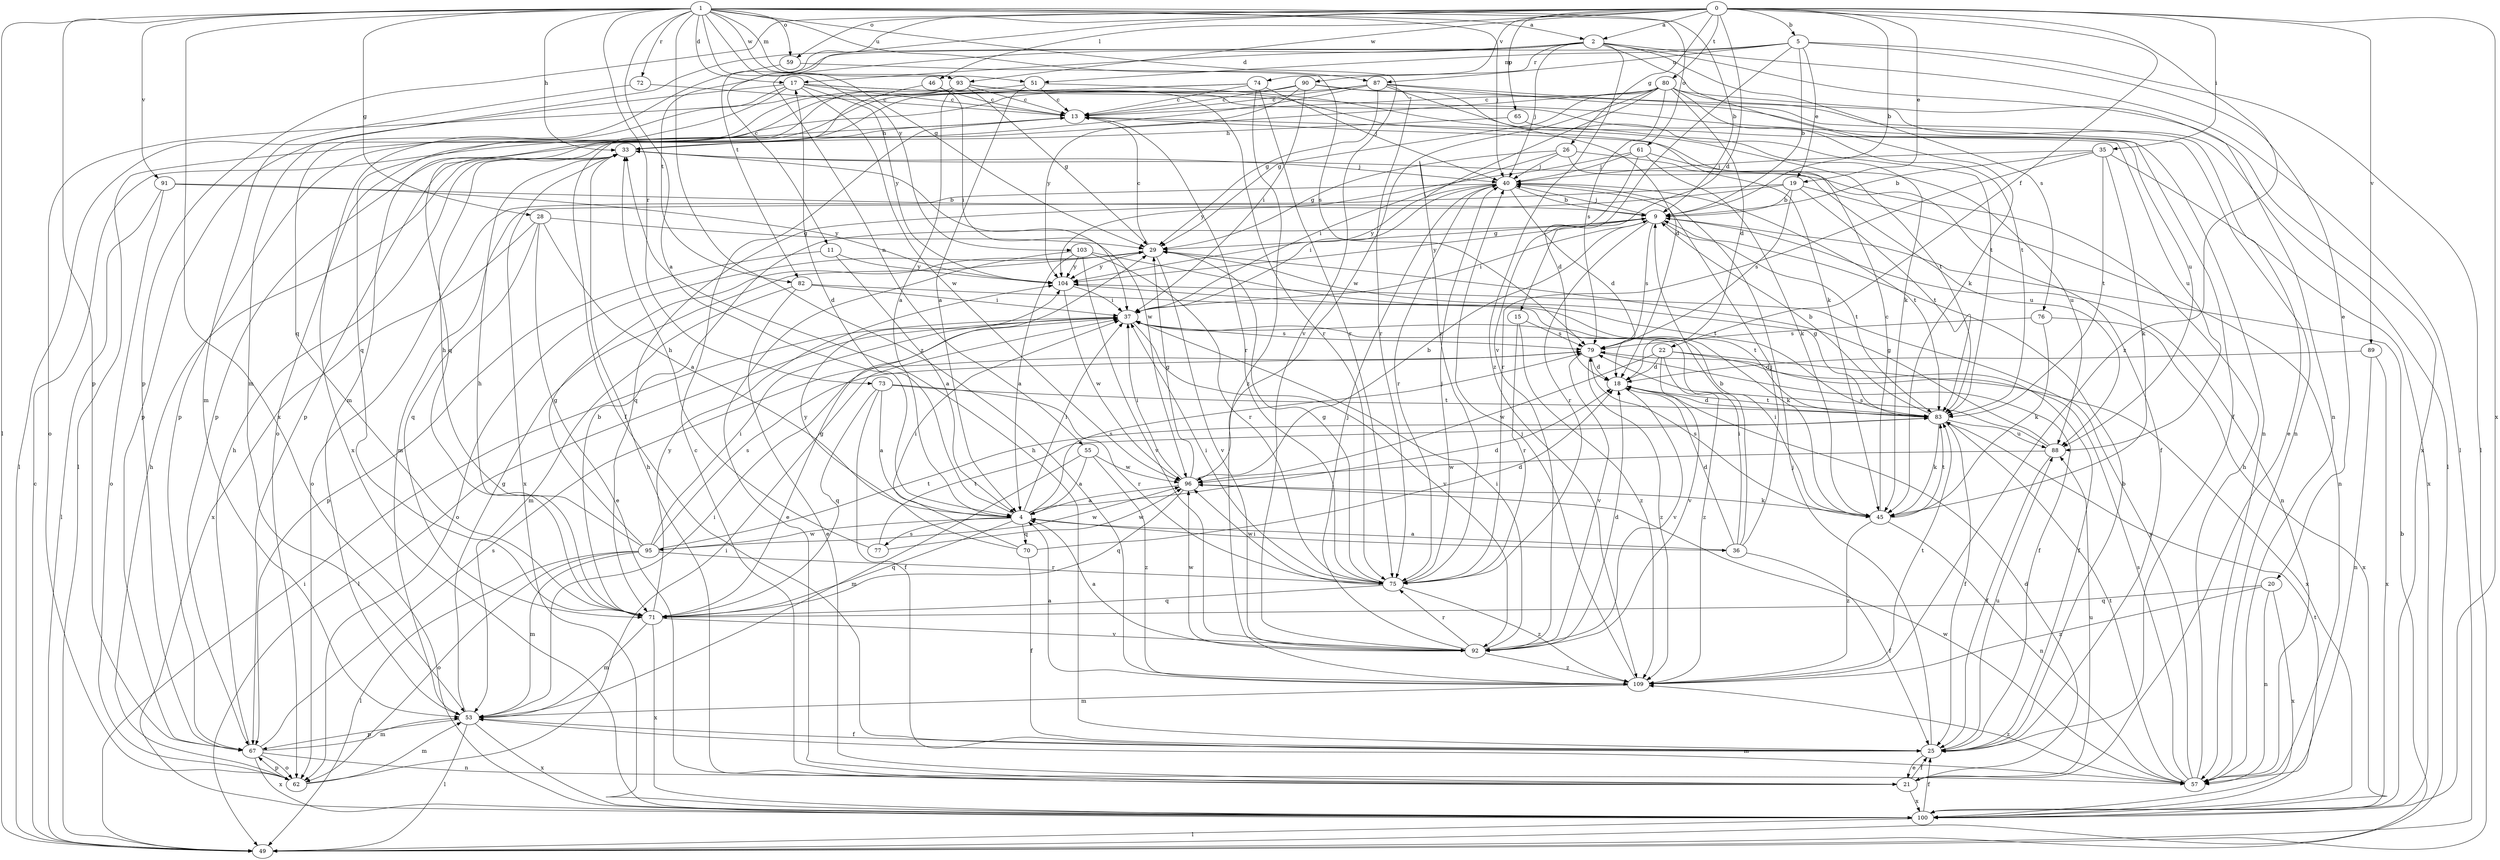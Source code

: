 strict digraph  {
0;
1;
2;
4;
5;
9;
11;
13;
15;
17;
18;
19;
20;
21;
22;
25;
26;
28;
29;
33;
35;
36;
37;
40;
45;
46;
49;
51;
53;
55;
57;
59;
61;
62;
65;
67;
70;
71;
72;
73;
74;
75;
76;
77;
79;
80;
82;
83;
87;
88;
89;
90;
91;
92;
93;
95;
96;
100;
103;
104;
109;
0 -> 2  [label=a];
0 -> 5  [label=b];
0 -> 9  [label=b];
0 -> 11  [label=c];
0 -> 15  [label=d];
0 -> 19  [label=e];
0 -> 22  [label=f];
0 -> 26  [label=g];
0 -> 35  [label=i];
0 -> 46  [label=l];
0 -> 59  [label=o];
0 -> 65  [label=p];
0 -> 67  [label=p];
0 -> 80  [label=t];
0 -> 82  [label=t];
0 -> 89  [label=v];
0 -> 90  [label=v];
0 -> 93  [label=w];
0 -> 100  [label=x];
0 -> 109  [label=z];
1 -> 2  [label=a];
1 -> 4  [label=a];
1 -> 9  [label=b];
1 -> 17  [label=d];
1 -> 28  [label=g];
1 -> 29  [label=g];
1 -> 33  [label=h];
1 -> 40  [label=j];
1 -> 49  [label=l];
1 -> 51  [label=m];
1 -> 59  [label=o];
1 -> 61  [label=o];
1 -> 67  [label=p];
1 -> 72  [label=r];
1 -> 73  [label=r];
1 -> 87  [label=u];
1 -> 91  [label=v];
1 -> 92  [label=v];
1 -> 93  [label=w];
1 -> 100  [label=x];
1 -> 103  [label=y];
1 -> 109  [label=z];
2 -> 17  [label=d];
2 -> 40  [label=j];
2 -> 45  [label=k];
2 -> 49  [label=l];
2 -> 55  [label=n];
2 -> 57  [label=n];
2 -> 74  [label=r];
2 -> 76  [label=s];
2 -> 82  [label=t];
2 -> 109  [label=z];
4 -> 17  [label=d];
4 -> 18  [label=d];
4 -> 36  [label=i];
4 -> 37  [label=i];
4 -> 70  [label=q];
4 -> 71  [label=q];
4 -> 77  [label=s];
4 -> 79  [label=s];
4 -> 95  [label=w];
5 -> 9  [label=b];
5 -> 19  [label=e];
5 -> 20  [label=e];
5 -> 49  [label=l];
5 -> 51  [label=m];
5 -> 53  [label=m];
5 -> 87  [label=u];
5 -> 92  [label=v];
9 -> 29  [label=g];
9 -> 37  [label=i];
9 -> 40  [label=j];
9 -> 57  [label=n];
9 -> 75  [label=r];
9 -> 79  [label=s];
9 -> 83  [label=t];
9 -> 104  [label=y];
11 -> 4  [label=a];
11 -> 67  [label=p];
11 -> 104  [label=y];
13 -> 33  [label=h];
13 -> 75  [label=r];
13 -> 83  [label=t];
15 -> 75  [label=r];
15 -> 79  [label=s];
15 -> 109  [label=z];
17 -> 13  [label=c];
17 -> 25  [label=f];
17 -> 57  [label=n];
17 -> 67  [label=p];
17 -> 88  [label=u];
17 -> 96  [label=w];
17 -> 100  [label=x];
17 -> 104  [label=y];
18 -> 83  [label=t];
18 -> 92  [label=v];
19 -> 9  [label=b];
19 -> 53  [label=m];
19 -> 57  [label=n];
19 -> 71  [label=q];
19 -> 79  [label=s];
19 -> 83  [label=t];
20 -> 57  [label=n];
20 -> 71  [label=q];
20 -> 100  [label=x];
20 -> 109  [label=z];
21 -> 13  [label=c];
21 -> 18  [label=d];
21 -> 25  [label=f];
21 -> 33  [label=h];
21 -> 88  [label=u];
21 -> 100  [label=x];
22 -> 18  [label=d];
22 -> 25  [label=f];
22 -> 92  [label=v];
22 -> 96  [label=w];
22 -> 100  [label=x];
22 -> 109  [label=z];
25 -> 9  [label=b];
25 -> 21  [label=e];
25 -> 33  [label=h];
25 -> 40  [label=j];
25 -> 88  [label=u];
26 -> 25  [label=f];
26 -> 29  [label=g];
26 -> 37  [label=i];
26 -> 40  [label=j];
26 -> 88  [label=u];
28 -> 4  [label=a];
28 -> 21  [label=e];
28 -> 29  [label=g];
28 -> 71  [label=q];
28 -> 100  [label=x];
29 -> 13  [label=c];
29 -> 62  [label=o];
29 -> 92  [label=v];
29 -> 104  [label=y];
33 -> 40  [label=j];
33 -> 96  [label=w];
33 -> 100  [label=x];
35 -> 9  [label=b];
35 -> 40  [label=j];
35 -> 45  [label=k];
35 -> 75  [label=r];
35 -> 83  [label=t];
35 -> 100  [label=x];
36 -> 4  [label=a];
36 -> 9  [label=b];
36 -> 18  [label=d];
36 -> 25  [label=f];
36 -> 37  [label=i];
36 -> 40  [label=j];
37 -> 49  [label=l];
37 -> 79  [label=s];
37 -> 92  [label=v];
40 -> 9  [label=b];
40 -> 18  [label=d];
40 -> 37  [label=i];
40 -> 62  [label=o];
40 -> 75  [label=r];
40 -> 83  [label=t];
40 -> 104  [label=y];
45 -> 13  [label=c];
45 -> 37  [label=i];
45 -> 57  [label=n];
45 -> 79  [label=s];
45 -> 83  [label=t];
45 -> 109  [label=z];
46 -> 13  [label=c];
46 -> 37  [label=i];
46 -> 71  [label=q];
49 -> 9  [label=b];
49 -> 13  [label=c];
49 -> 37  [label=i];
51 -> 4  [label=a];
51 -> 13  [label=c];
51 -> 45  [label=k];
51 -> 49  [label=l];
53 -> 25  [label=f];
53 -> 29  [label=g];
53 -> 37  [label=i];
53 -> 49  [label=l];
53 -> 67  [label=p];
53 -> 100  [label=x];
55 -> 4  [label=a];
55 -> 53  [label=m];
55 -> 96  [label=w];
55 -> 109  [label=z];
57 -> 33  [label=h];
57 -> 53  [label=m];
57 -> 79  [label=s];
57 -> 83  [label=t];
57 -> 96  [label=w];
57 -> 104  [label=y];
57 -> 109  [label=z];
59 -> 71  [label=q];
59 -> 79  [label=s];
61 -> 18  [label=d];
61 -> 40  [label=j];
61 -> 45  [label=k];
61 -> 88  [label=u];
61 -> 104  [label=y];
62 -> 33  [label=h];
62 -> 37  [label=i];
62 -> 53  [label=m];
62 -> 67  [label=p];
65 -> 33  [label=h];
65 -> 88  [label=u];
67 -> 33  [label=h];
67 -> 53  [label=m];
67 -> 57  [label=n];
67 -> 62  [label=o];
67 -> 79  [label=s];
67 -> 100  [label=x];
70 -> 18  [label=d];
70 -> 25  [label=f];
70 -> 37  [label=i];
70 -> 104  [label=y];
71 -> 9  [label=b];
71 -> 29  [label=g];
71 -> 33  [label=h];
71 -> 53  [label=m];
71 -> 92  [label=v];
71 -> 100  [label=x];
71 -> 104  [label=y];
72 -> 13  [label=c];
72 -> 53  [label=m];
73 -> 4  [label=a];
73 -> 25  [label=f];
73 -> 71  [label=q];
73 -> 75  [label=r];
73 -> 83  [label=t];
74 -> 13  [label=c];
74 -> 40  [label=j];
74 -> 62  [label=o];
74 -> 67  [label=p];
74 -> 75  [label=r];
74 -> 109  [label=z];
75 -> 29  [label=g];
75 -> 37  [label=i];
75 -> 40  [label=j];
75 -> 71  [label=q];
75 -> 96  [label=w];
75 -> 109  [label=z];
76 -> 45  [label=k];
76 -> 79  [label=s];
76 -> 100  [label=x];
77 -> 33  [label=h];
77 -> 83  [label=t];
77 -> 96  [label=w];
79 -> 18  [label=d];
79 -> 25  [label=f];
79 -> 92  [label=v];
79 -> 109  [label=z];
80 -> 13  [label=c];
80 -> 18  [label=d];
80 -> 21  [label=e];
80 -> 29  [label=g];
80 -> 67  [label=p];
80 -> 75  [label=r];
80 -> 79  [label=s];
80 -> 83  [label=t];
80 -> 96  [label=w];
80 -> 100  [label=x];
82 -> 21  [label=e];
82 -> 37  [label=i];
82 -> 45  [label=k];
82 -> 53  [label=m];
83 -> 9  [label=b];
83 -> 18  [label=d];
83 -> 25  [label=f];
83 -> 29  [label=g];
83 -> 45  [label=k];
83 -> 88  [label=u];
87 -> 13  [label=c];
87 -> 18  [label=d];
87 -> 25  [label=f];
87 -> 29  [label=g];
87 -> 49  [label=l];
87 -> 57  [label=n];
87 -> 67  [label=p];
87 -> 75  [label=r];
88 -> 25  [label=f];
88 -> 29  [label=g];
88 -> 79  [label=s];
88 -> 96  [label=w];
89 -> 18  [label=d];
89 -> 57  [label=n];
89 -> 100  [label=x];
90 -> 13  [label=c];
90 -> 37  [label=i];
90 -> 49  [label=l];
90 -> 53  [label=m];
90 -> 83  [label=t];
90 -> 104  [label=y];
91 -> 9  [label=b];
91 -> 49  [label=l];
91 -> 62  [label=o];
91 -> 104  [label=y];
92 -> 4  [label=a];
92 -> 18  [label=d];
92 -> 37  [label=i];
92 -> 40  [label=j];
92 -> 75  [label=r];
92 -> 96  [label=w];
92 -> 109  [label=z];
93 -> 4  [label=a];
93 -> 13  [label=c];
93 -> 29  [label=g];
93 -> 45  [label=k];
93 -> 62  [label=o];
93 -> 71  [label=q];
93 -> 75  [label=r];
95 -> 29  [label=g];
95 -> 33  [label=h];
95 -> 37  [label=i];
95 -> 49  [label=l];
95 -> 53  [label=m];
95 -> 62  [label=o];
95 -> 75  [label=r];
95 -> 79  [label=s];
95 -> 83  [label=t];
95 -> 96  [label=w];
96 -> 4  [label=a];
96 -> 9  [label=b];
96 -> 29  [label=g];
96 -> 37  [label=i];
96 -> 45  [label=k];
96 -> 71  [label=q];
100 -> 25  [label=f];
100 -> 49  [label=l];
100 -> 83  [label=t];
103 -> 4  [label=a];
103 -> 21  [label=e];
103 -> 75  [label=r];
103 -> 83  [label=t];
103 -> 92  [label=v];
103 -> 104  [label=y];
104 -> 37  [label=i];
104 -> 83  [label=t];
104 -> 96  [label=w];
109 -> 4  [label=a];
109 -> 40  [label=j];
109 -> 53  [label=m];
109 -> 83  [label=t];
}

